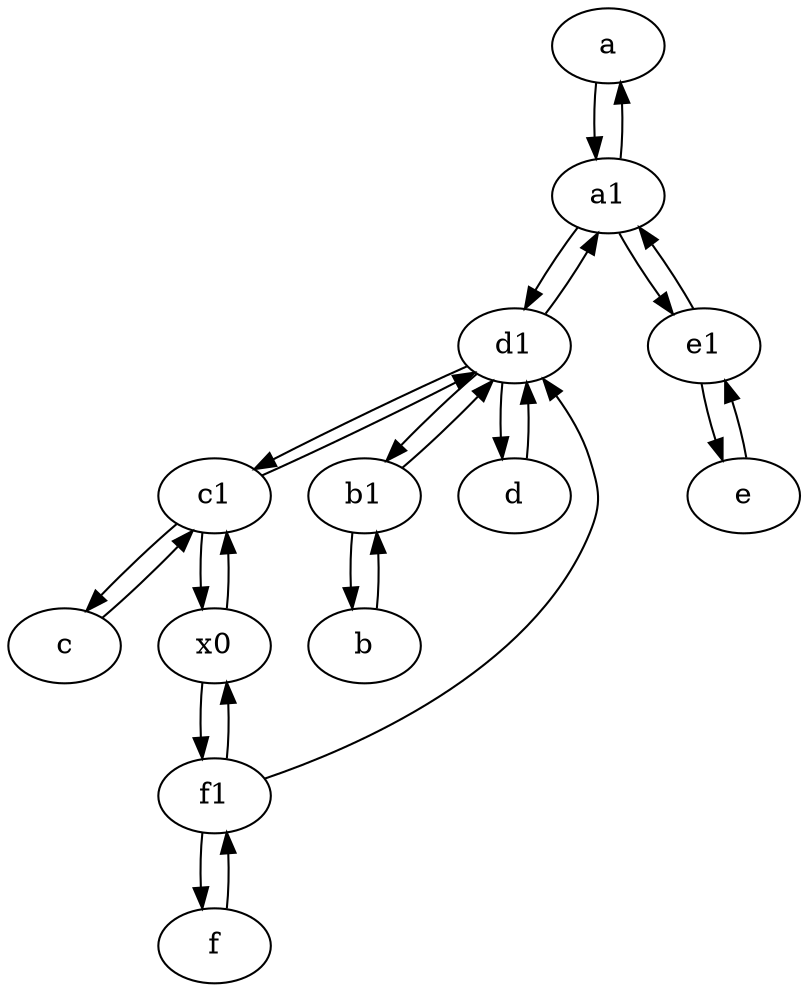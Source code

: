 digraph  {
	a [pos="40,10!"];
	c1 [pos="30,15!"];
	d1 [pos="25,30!"];
	b [pos="50,20!"];
	e [pos="30,50!"];
	f1;
	b1 [pos="45,20!"];
	f [pos="15,45!"];
	e1 [pos="25,45!"];
	d [pos="20,30!"];
	c [pos="20,10!"];
	a1 [pos="40,15!"];
	x0;
	c1 -> x0;
	d1 -> b1;
	a -> a1;
	f1 -> f;
	a1 -> a;
	e -> e1;
	c1 -> c;
	f1 -> x0;
	c -> c1;
	x0 -> c1;
	e1 -> e;
	b1 -> d1;
	x0 -> f1;
	a1 -> d1;
	b -> b1;
	a1 -> e1;
	f1 -> d1;
	d1 -> d;
	d -> d1;
	b1 -> b;
	c1 -> d1;
	e1 -> a1;
	d1 -> a1;
	f -> f1;
	d1 -> c1;

	}